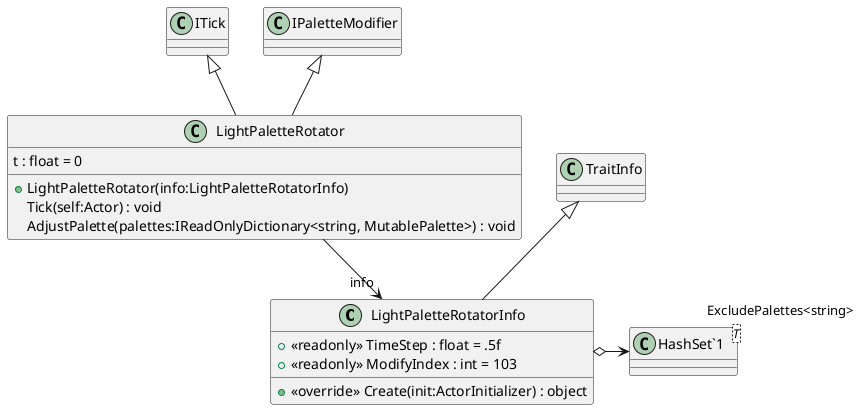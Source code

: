 @startuml
class LightPaletteRotatorInfo {
    + <<readonly>> TimeStep : float = .5f
    + <<readonly>> ModifyIndex : int = 103
    + <<override>> Create(init:ActorInitializer) : object
}
class LightPaletteRotator {
    t : float = 0
    + LightPaletteRotator(info:LightPaletteRotatorInfo)
    Tick(self:Actor) : void
    AdjustPalette(palettes:IReadOnlyDictionary<string, MutablePalette>) : void
}
class "HashSet`1"<T> {
}
TraitInfo <|-- LightPaletteRotatorInfo
LightPaletteRotatorInfo o-> "ExcludePalettes<string>" "HashSet`1"
ITick <|-- LightPaletteRotator
IPaletteModifier <|-- LightPaletteRotator
LightPaletteRotator --> "info" LightPaletteRotatorInfo
@enduml

